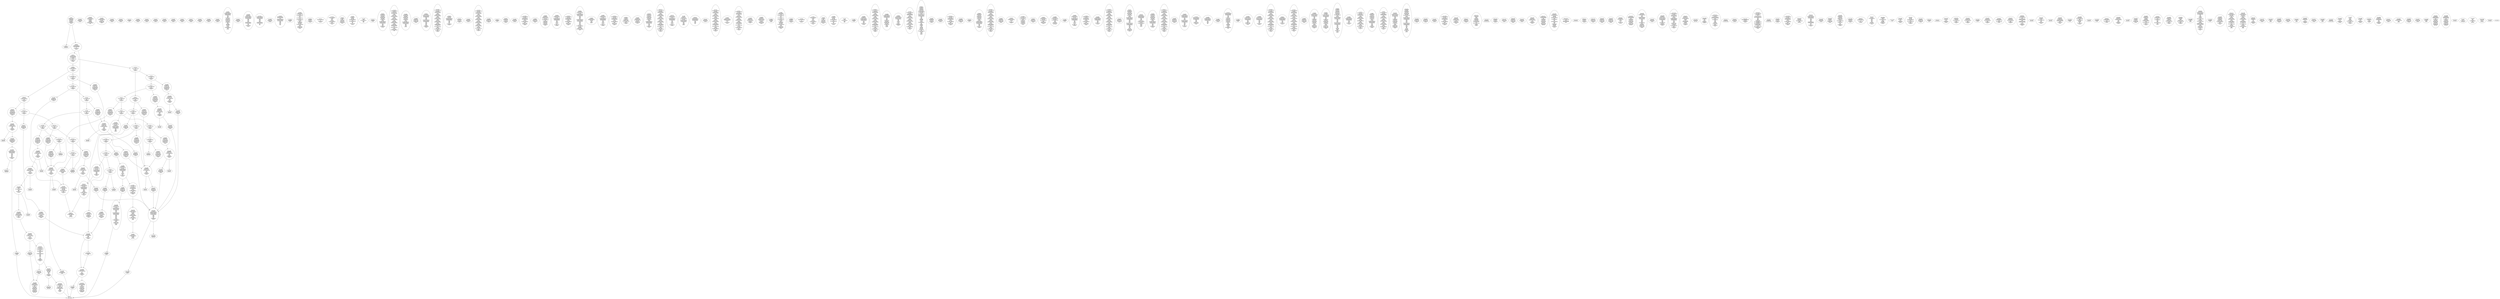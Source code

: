 /* Generated by GvGen v.1.0 (https://www.github.com/stricaud/gvgen) */

digraph G {
compound=true;
   node1 [label="[anywhere]"];
   node2 [label="# 0x0
PUSHX Data
PUSHX Data
MSTORE
CALLVALUE
ISZERO
PUSHX Data
JUMPI
"];
   node3 [label="# 0xc
PUSHX Data
REVERT
"];
   node4 [label="# 0x10
JUMPDEST
PUSHX LogicData
CALLDATASIZE
LT
PUSHX Data
JUMPI
"];
   node5 [label="# 0x1a
PUSHX Data
CALLDATALOAD
PUSHX BitData
SHR
PUSHX LogicData
GT
PUSHX Data
JUMPI
"];
   node6 [label="# 0x2b
PUSHX LogicData
GT
PUSHX Data
JUMPI
"];
   node7 [label="# 0x36
PUSHX LogicData
EQ
PUSHX Data
JUMPI
"];
   node8 [label="# 0x41
PUSHX LogicData
EQ
PUSHX Data
JUMPI
"];
   node9 [label="# 0x4c
PUSHX LogicData
EQ
PUSHX Data
JUMPI
"];
   node10 [label="# 0x57
PUSHX LogicData
EQ
PUSHX Data
JUMPI
"];
   node11 [label="# 0x62
PUSHX LogicData
EQ
PUSHX Data
JUMPI
"];
   node12 [label="# 0x6d
PUSHX LogicData
EQ
PUSHX Data
JUMPI
"];
   node13 [label="# 0x78
PUSHX Data
REVERT
"];
   node14 [label="# 0x7c
JUMPDEST
PUSHX LogicData
EQ
PUSHX Data
JUMPI
"];
   node15 [label="# 0x88
PUSHX LogicData
EQ
PUSHX Data
JUMPI
"];
   node16 [label="# 0x93
PUSHX LogicData
EQ
PUSHX Data
JUMPI
"];
   node17 [label="# 0x9e
PUSHX LogicData
EQ
PUSHX Data
JUMPI
"];
   node18 [label="# 0xa9
PUSHX LogicData
EQ
PUSHX Data
JUMPI
"];
   node19 [label="# 0xb4
PUSHX LogicData
EQ
PUSHX Data
JUMPI
"];
   node20 [label="# 0xbf
PUSHX Data
REVERT
"];
   node21 [label="# 0xc3
JUMPDEST
PUSHX LogicData
GT
PUSHX Data
JUMPI
"];
   node22 [label="# 0xcf
PUSHX LogicData
EQ
PUSHX Data
JUMPI
"];
   node23 [label="# 0xda
PUSHX LogicData
EQ
PUSHX Data
JUMPI
"];
   node24 [label="# 0xe5
PUSHX LogicData
EQ
PUSHX Data
JUMPI
"];
   node25 [label="# 0xf0
PUSHX LogicData
EQ
PUSHX Data
JUMPI
"];
   node26 [label="# 0xfb
PUSHX LogicData
EQ
PUSHX Data
JUMPI
"];
   node27 [label="# 0x106
PUSHX LogicData
EQ
PUSHX Data
JUMPI
"];
   node28 [label="# 0x111
PUSHX Data
REVERT
"];
   node29 [label="# 0x115
JUMPDEST
PUSHX LogicData
EQ
PUSHX Data
JUMPI
"];
   node30 [label="# 0x121
PUSHX LogicData
EQ
PUSHX Data
JUMPI
"];
   node31 [label="# 0x12c
PUSHX LogicData
EQ
PUSHX Data
JUMPI
"];
   node32 [label="# 0x137
PUSHX LogicData
EQ
PUSHX Data
JUMPI
"];
   node33 [label="# 0x142
PUSHX LogicData
EQ
PUSHX Data
JUMPI
"];
   node34 [label="# 0x14d
JUMPDEST
PUSHX Data
REVERT
"];
   node35 [label="# 0x152
JUMPDEST
PUSHX Data
PUSHX Data
CALLDATASIZE
PUSHX Data
PUSHX Data
JUMP
"];
   node36 [label="# 0x160
JUMPDEST
PUSHX Data
JUMP
"];
   node37 [label="# 0x165
JUMPDEST
PUSHX MemData
MLOAD
ISZERO
ISZERO
MSTORE
PUSHX ArithData
ADD
"];
   node38 [label="# 0x171
JUMPDEST
PUSHX MemData
MLOAD
SUB
RETURN
"];
   node39 [label="# 0x17a
JUMPDEST
PUSHX Data
PUSHX Data
JUMP
"];
   node40 [label="# 0x182
JUMPDEST
PUSHX MemData
MLOAD
PUSHX Data
PUSHX Data
JUMP
"];
   node41 [label="# 0x18f
JUMPDEST
PUSHX Data
PUSHX Data
CALLDATASIZE
PUSHX Data
PUSHX Data
JUMP
"];
   node42 [label="# 0x19d
JUMPDEST
PUSHX Data
JUMP
"];
   node43 [label="# 0x1a2
JUMPDEST
PUSHX MemData
MLOAD
PUSHX ArithData
PUSHX BitData
PUSHX BitData
SHL
SUB
AND
MSTORE
PUSHX ArithData
ADD
PUSHX Data
JUMP
"];
   node44 [label="# 0x1ba
JUMPDEST
PUSHX Data
PUSHX Data
CALLDATASIZE
PUSHX Data
PUSHX Data
JUMP
"];
   node45 [label="# 0x1c8
JUMPDEST
PUSHX Data
JUMP
"];
   node46 [label="# 0x1cd
JUMPDEST
STOP
"];
   node47 [label="# 0x1cf
JUMPDEST
PUSHX Data
PUSHX StorData
SLOAD
JUMP
"];
   node48 [label="# 0x1d8
JUMPDEST
PUSHX MemData
MLOAD
MSTORE
PUSHX ArithData
ADD
PUSHX Data
JUMP
"];
   node49 [label="# 0x1e6
JUMPDEST
PUSHX Data
PUSHX Data
CALLDATASIZE
PUSHX Data
PUSHX Data
JUMP
"];
   node50 [label="# 0x1f4
JUMPDEST
PUSHX Data
JUMP
"];
   node51 [label="# 0x1f9
JUMPDEST
PUSHX Data
PUSHX Data
JUMP
"];
   node52 [label="# 0x202
JUMPDEST
PUSHX Data
PUSHX Data
CALLDATASIZE
PUSHX Data
PUSHX Data
JUMP
"];
   node53 [label="# 0x210
JUMPDEST
PUSHX Data
JUMP
"];
   node54 [label="# 0x215
JUMPDEST
PUSHX Data
PUSHX Data
CALLDATASIZE
PUSHX Data
PUSHX Data
JUMP
"];
   node55 [label="# 0x223
JUMPDEST
PUSHX Data
JUMP
"];
   node56 [label="# 0x228
JUMPDEST
PUSHX Data
PUSHX Data
CALLDATASIZE
PUSHX Data
PUSHX Data
JUMP
"];
   node57 [label="# 0x236
JUMPDEST
PUSHX Data
JUMP
"];
   node58 [label="# 0x23b
JUMPDEST
PUSHX Data
PUSHX Data
CALLDATASIZE
PUSHX Data
PUSHX Data
JUMP
"];
   node59 [label="# 0x249
JUMPDEST
PUSHX Data
JUMP
"];
   node60 [label="# 0x24e
JUMPDEST
PUSHX Data
PUSHX Data
CALLDATASIZE
PUSHX Data
PUSHX Data
JUMP
"];
   node61 [label="# 0x25c
JUMPDEST
PUSHX Data
JUMP
"];
   node62 [label="# 0x261
JUMPDEST
PUSHX Data
PUSHX Data
JUMP
"];
   node63 [label="# 0x269
JUMPDEST
PUSHX Data
PUSHX Data
CALLDATASIZE
PUSHX Data
PUSHX Data
JUMP
"];
   node64 [label="# 0x277
JUMPDEST
PUSHX Data
JUMP
"];
   node65 [label="# 0x27c
JUMPDEST
PUSHX Data
PUSHX Data
JUMP
"];
   node66 [label="# 0x284
JUMPDEST
PUSHX StorData
SLOAD
PUSHX ArithData
PUSHX BitData
PUSHX BitData
SHL
SUB
AND
PUSHX Data
JUMP
"];
   node67 [label="# 0x295
JUMPDEST
PUSHX Data
PUSHX Data
JUMP
"];
   node68 [label="# 0x29d
JUMPDEST
PUSHX Data
PUSHX Data
CALLDATASIZE
PUSHX Data
PUSHX Data
JUMP
"];
   node69 [label="# 0x2ab
JUMPDEST
PUSHX Data
JUMP
"];
   node70 [label="# 0x2b0
JUMPDEST
PUSHX Data
PUSHX Data
CALLDATASIZE
PUSHX Data
PUSHX Data
JUMP
"];
   node71 [label="# 0x2be
JUMPDEST
PUSHX Data
JUMP
"];
   node72 [label="# 0x2c3
JUMPDEST
PUSHX Data
PUSHX Data
CALLDATASIZE
PUSHX Data
PUSHX Data
JUMP
"];
   node73 [label="# 0x2d1
JUMPDEST
PUSHX Data
JUMP
"];
   node74 [label="# 0x2d6
JUMPDEST
PUSHX StorData
SLOAD
PUSHX Data
PUSHX ArithData
PUSHX BitData
PUSHX BitData
SHL
SUB
AND
JUMP
"];
   node75 [label="# 0x2e9
JUMPDEST
PUSHX Data
PUSHX Data
CALLDATASIZE
PUSHX Data
PUSHX Data
JUMP
"];
   node76 [label="# 0x2f7
JUMPDEST
PUSHX ArithData
PUSHX BitData
PUSHX BitData
SHL
SUB
AND
PUSHX Data
MSTORE
PUSHX Data
PUSHX Data
MSTORE
PUSHX Data
SHA3
AND
MSTORE
MSTORE
SHA3
SLOAD
PUSHX BitData
AND
JUMP
"];
   node77 [label="# 0x325
JUMPDEST
PUSHX Data
PUSHX Data
CALLDATASIZE
PUSHX Data
PUSHX Data
JUMP
"];
   node78 [label="# 0x333
JUMPDEST
PUSHX Data
JUMP
"];
   node79 [label="# 0x338
JUMPDEST
PUSHX Data
PUSHX ArithData
PUSHX BitData
PUSHX BitData
SHL
SUB
NOT
AND
PUSHX BitData
PUSHX BitData
SHL
EQ
PUSHX Data
JUMPI
"];
   node80 [label="# 0x354
PUSHX ArithData
PUSHX BitData
PUSHX BitData
SHL
SUB
NOT
AND
PUSHX BitData
PUSHX BitData
SHL
EQ
"];
   node81 [label="# 0x369
JUMPDEST
PUSHX Data
JUMPI
"];
   node82 [label="# 0x36f
PUSHX BitData
PUSHX BitData
SHL
PUSHX ArithData
PUSHX BitData
PUSHX BitData
SHL
SUB
NOT
AND
EQ
"];
   node83 [label="# 0x384
JUMPDEST
JUMP
"];
   node84 [label="# 0x38a
JUMPDEST
PUSHX Data
PUSHX StorData
SLOAD
PUSHX Data
PUSHX Data
JUMP
"];
   node85 [label="# 0x399
JUMPDEST
PUSHX ArithData
ADD
PUSHX ArithData
DIV
MUL
PUSHX ArithData
ADD
PUSHX MemData
MLOAD
ADD
PUSHX Data
MSTORE
MSTORE
PUSHX ArithData
ADD
SLOAD
PUSHX Data
PUSHX Data
JUMP
"];
   node86 [label="# 0x3c5
JUMPDEST
ISZERO
PUSHX Data
JUMPI
"];
   node87 [label="# 0x3cc
PUSHX LogicData
LT
PUSHX Data
JUMPI
"];
   node88 [label="# 0x3d4
PUSHX ArithData
SLOAD
DIV
MUL
MSTORE
PUSHX ArithData
ADD
PUSHX Data
JUMP
"];
   node89 [label="# 0x3e7
JUMPDEST
ADD
PUSHX Data
MSTORE
PUSHX Data
PUSHX Data
SHA3
"];
   node90 [label="# 0x3f5
JUMPDEST
SLOAD
MSTORE
PUSHX ArithData
ADD
PUSHX ArithData
ADD
GT
PUSHX Data
JUMPI
"];
   node91 [label="# 0x409
SUB
PUSHX BitData
AND
ADD
"];
   node92 [label="# 0x412
JUMPDEST
JUMP
"];
   node93 [label="# 0x41c
JUMPDEST
PUSHX Data
MSTORE
PUSHX Data
PUSHX Data
MSTORE
PUSHX Data
SHA3
SLOAD
PUSHX ArithData
PUSHX BitData
PUSHX BitData
SHL
SUB
AND
PUSHX Data
JUMPI
"];
   node94 [label="# 0x439
PUSHX MemData
MLOAD
PUSHX BitData
PUSHX BitData
SHL
MSTORE
PUSHX Data
PUSHX ArithData
ADD
MSTORE
PUSHX Data
PUSHX ArithData
ADD
MSTORE
PUSHX Data
PUSHX ArithData
ADD
MSTORE
PUSHX BitData
PUSHX BitData
SHL
PUSHX ArithData
ADD
MSTORE
PUSHX ArithData
ADD
"];
   node95 [label="# 0x491
JUMPDEST
PUSHX MemData
MLOAD
SUB
REVERT
"];
   node96 [label="# 0x49a
JUMPDEST
PUSHX Data
MSTORE
PUSHX Data
PUSHX Data
MSTORE
PUSHX Data
SHA3
SLOAD
PUSHX ArithData
PUSHX BitData
PUSHX BitData
SHL
SUB
AND
JUMP
"];
   node97 [label="# 0x4b6
JUMPDEST
PUSHX Data
PUSHX Data
PUSHX Data
JUMP
"];
   node98 [label="# 0x4c1
JUMPDEST
PUSHX ArithData
PUSHX BitData
PUSHX BitData
SHL
SUB
AND
PUSHX ArithData
PUSHX BitData
PUSHX BitData
SHL
SUB
AND
EQ
ISZERO
PUSHX Data
JUMPI
"];
   node99 [label="# 0x4de
PUSHX MemData
MLOAD
PUSHX BitData
PUSHX BitData
SHL
MSTORE
PUSHX Data
PUSHX ArithData
ADD
MSTORE
PUSHX Data
PUSHX ArithData
ADD
MSTORE
PUSHX Data
PUSHX ArithData
ADD
MSTORE
PUSHX BitData
PUSHX BitData
SHL
PUSHX ArithData
ADD
MSTORE
PUSHX ArithData
ADD
PUSHX Data
JUMP
"];
   node100 [label="# 0x52f
JUMPDEST
CALLER
PUSHX ArithData
PUSHX BitData
PUSHX BitData
SHL
SUB
AND
EQ
PUSHX Data
JUMPI
"];
   node101 [label="# 0x541
PUSHX Data
CALLER
PUSHX Data
JUMP
"];
   node102 [label="# 0x54b
JUMPDEST
PUSHX Data
JUMPI
"];
   node103 [label="# 0x550
PUSHX MemData
MLOAD
PUSHX BitData
PUSHX BitData
SHL
MSTORE
PUSHX Data
PUSHX ArithData
ADD
MSTORE
PUSHX Data
PUSHX ArithData
ADD
MSTORE
PUSHX Data
PUSHX ArithData
ADD
MSTORE
PUSHX Data
PUSHX ArithData
ADD
MSTORE
PUSHX ArithData
ADD
PUSHX Data
JUMP
"];
   node104 [label="# 0x5bd
JUMPDEST
PUSHX Data
PUSHX Data
JUMP
"];
   node105 [label="# 0x5c7
JUMPDEST
JUMP
"];
   node106 [label="# 0x5cc
JUMPDEST
PUSHX Data
CALLER
PUSHX Data
JUMP
"];
   node107 [label="# 0x5d6
JUMPDEST
PUSHX Data
JUMPI
"];
   node108 [label="# 0x5db
PUSHX MemData
MLOAD
PUSHX BitData
PUSHX BitData
SHL
MSTORE
PUSHX ArithData
ADD
PUSHX Data
PUSHX Data
JUMP
"];
   node109 [label="# 0x5f2
JUMPDEST
PUSHX Data
PUSHX Data
JUMP
"];
   node110 [label="# 0x5fd
JUMPDEST
PUSHX Data
PUSHX MemData
MLOAD
PUSHX ArithData
ADD
PUSHX Data
MSTORE
PUSHX Data
MSTORE
PUSHX Data
JUMP
"];
   node111 [label="# 0x618
JUMPDEST
PUSHX StorData
SLOAD
PUSHX ArithData
PUSHX BitData
PUSHX BitData
SHL
SUB
AND
CALLER
EQ
PUSHX Data
JUMPI
"];
   node112 [label="# 0x62b
PUSHX MemData
MLOAD
PUSHX BitData
PUSHX BitData
SHL
MSTORE
PUSHX ArithData
ADD
PUSHX Data
PUSHX Data
JUMP
"];
   node113 [label="# 0x642
JUMPDEST
PUSHX StorData
SLOAD
PUSHX ArithData
PUSHX BitData
PUSHX BitData
SHL
SUB
NOT
AND
PUSHX ArithData
PUSHX BitData
PUSHX BitData
SHL
SUB
AND
OR
SSTORE
PUSHX MemData
MLOAD
MSTORE
PUSHX Data
PUSHX ArithData
ADD
"];
   node114 [label="# 0x68c
JUMPDEST
PUSHX MemData
MLOAD
SUB
LOGX
JUMP
"];
   node115 [label="# 0x697
JUMPDEST
PUSHX StorData
SLOAD
PUSHX ArithData
PUSHX BitData
PUSHX BitData
SHL
SUB
AND
CALLER
EQ
PUSHX Data
JUMPI
"];
   node116 [label="# 0x6aa
PUSHX MemData
MLOAD
PUSHX BitData
PUSHX BitData
SHL
MSTORE
PUSHX ArithData
ADD
PUSHX Data
PUSHX Data
JUMP
"];
   node117 [label="# 0x6c1
JUMPDEST
MLOAD
PUSHX Data
PUSHX Data
PUSHX ArithData
ADD
PUSHX Data
JUMP
"];
   node118 [label="# 0x6d4
JUMPDEST
PUSHX Data
PUSHX MemData
MLOAD
PUSHX Data
PUSHX Data
JUMP
"];
   node119 [label="# 0x704
JUMPDEST
PUSHX Data
MSTORE
PUSHX Data
PUSHX Data
MSTORE
PUSHX Data
SHA3
SLOAD
PUSHX ArithData
PUSHX BitData
PUSHX BitData
SHL
SUB
AND
PUSHX Data
JUMPI
"];
   node120 [label="# 0x722
PUSHX MemData
MLOAD
PUSHX BitData
PUSHX BitData
SHL
MSTORE
PUSHX Data
PUSHX ArithData
ADD
MSTORE
PUSHX Data
PUSHX ArithData
ADD
MSTORE
PUSHX Data
PUSHX ArithData
ADD
MSTORE
PUSHX BitData
PUSHX BitData
SHL
PUSHX ArithData
ADD
MSTORE
PUSHX ArithData
ADD
PUSHX Data
JUMP
"];
   node121 [label="# 0x77b
JUMPDEST
PUSHX StorData
SLOAD
PUSHX ArithData
PUSHX BitData
PUSHX BitData
SHL
SUB
AND
CALLER
EQ
PUSHX Data
JUMPI
"];
   node122 [label="# 0x78f
CALLER
PUSHX Data
PUSHX StorData
SLOAD
PUSHX ArithData
PUSHX BitData
PUSHX BitData
SHL
SUB
AND
JUMP
"];
   node123 [label="# 0x7a2
JUMPDEST
PUSHX ArithData
PUSHX BitData
PUSHX BitData
SHL
SUB
AND
EQ
"];
   node124 [label="# 0x7ad
JUMPDEST
PUSHX Data
JUMPI
"];
   node125 [label="# 0x7b2
PUSHX MemData
MLOAD
PUSHX BitData
PUSHX BitData
SHL
MSTORE
PUSHX Data
PUSHX ArithData
ADD
MSTORE
PUSHX ArithData
ADD
MSTORE
PUSHX Data
PUSHX ArithData
ADD
MSTORE
PUSHX BitData
PUSHX BitData
SHL
PUSHX ArithData
ADD
MSTORE
PUSHX ArithData
ADD
PUSHX Data
JUMP
"];
   node126 [label="# 0x805
JUMPDEST
PUSHX LogicData
PUSHX StorData
SLOAD
LT
PUSHX Data
JUMPI
"];
   node127 [label="# 0x811
PUSHX MemData
MLOAD
PUSHX BitData
PUSHX BitData
SHL
MSTORE
PUSHX Data
PUSHX ArithData
ADD
MSTORE
PUSHX Data
PUSHX ArithData
ADD
MSTORE
PUSHX BitData
PUSHX BitData
SHL
PUSHX ArithData
ADD
MSTORE
PUSHX ArithData
ADD
PUSHX Data
JUMP
"];
   node128 [label="# 0x84d
JUMPDEST
PUSHX Data
PUSHX StorData
SLOAD
PUSHX Data
JUMP
"];
   node129 [label="# 0x859
JUMPDEST
PUSHX Data
PUSHX StorData
PUSHX Data
SLOAD
PUSHX Data
PUSHX Data
JUMP
"];
   node130 [label="# 0x86c
JUMPDEST
SSTORE
JUMP
"];
   node131 [label="# 0x874
JUMPDEST
PUSHX StorData
SLOAD
PUSHX Data
PUSHX Data
JUMP
"];
   node132 [label="# 0x881
JUMPDEST
PUSHX ArithData
ADD
PUSHX ArithData
DIV
MUL
PUSHX ArithData
ADD
PUSHX MemData
MLOAD
ADD
PUSHX Data
MSTORE
MSTORE
PUSHX ArithData
ADD
SLOAD
PUSHX Data
PUSHX Data
JUMP
"];
   node133 [label="# 0x8ad
JUMPDEST
ISZERO
PUSHX Data
JUMPI
"];
   node134 [label="# 0x8b4
PUSHX LogicData
LT
PUSHX Data
JUMPI
"];
   node135 [label="# 0x8bc
PUSHX ArithData
SLOAD
DIV
MUL
MSTORE
PUSHX ArithData
ADD
PUSHX Data
JUMP
"];
   node136 [label="# 0x8cf
JUMPDEST
ADD
PUSHX Data
MSTORE
PUSHX Data
PUSHX Data
SHA3
"];
   node137 [label="# 0x8dd
JUMPDEST
SLOAD
MSTORE
PUSHX ArithData
ADD
PUSHX ArithData
ADD
GT
PUSHX Data
JUMPI
"];
   node138 [label="# 0x8f1
SUB
PUSHX BitData
AND
ADD
"];
   node139 [label="# 0x8fa
JUMPDEST
JUMP
"];
   node140 [label="# 0x902
JUMPDEST
PUSHX Data
PUSHX ArithData
PUSHX BitData
PUSHX BitData
SHL
SUB
AND
PUSHX Data
JUMPI
"];
   node141 [label="# 0x913
PUSHX MemData
MLOAD
PUSHX BitData
PUSHX BitData
SHL
MSTORE
PUSHX Data
PUSHX ArithData
ADD
MSTORE
PUSHX Data
PUSHX ArithData
ADD
MSTORE
PUSHX Data
PUSHX ArithData
ADD
MSTORE
PUSHX BitData
PUSHX BitData
SHL
PUSHX ArithData
ADD
MSTORE
PUSHX ArithData
ADD
PUSHX Data
JUMP
"];
   node142 [label="# 0x96d
JUMPDEST
PUSHX ArithData
PUSHX BitData
PUSHX BitData
SHL
SUB
AND
PUSHX Data
MSTORE
PUSHX Data
PUSHX Data
MSTORE
PUSHX Data
SHA3
SLOAD
JUMP
"];
   node143 [label="# 0x989
JUMPDEST
PUSHX StorData
SLOAD
PUSHX ArithData
PUSHX BitData
PUSHX BitData
SHL
SUB
AND
CALLER
EQ
PUSHX Data
JUMPI
"];
   node144 [label="# 0x99c
PUSHX MemData
MLOAD
PUSHX BitData
PUSHX BitData
SHL
MSTORE
PUSHX ArithData
ADD
PUSHX Data
PUSHX Data
JUMP
"];
   node145 [label="# 0x9b3
JUMPDEST
PUSHX Data
PUSHX Data
PUSHX Data
JUMP
"];
   node146 [label="# 0x9bd
JUMPDEST
JUMP
"];
   node147 [label="# 0x9bf
JUMPDEST
PUSHX Data
PUSHX StorData
SLOAD
PUSHX Data
PUSHX Data
JUMP
"];
   node148 [label="# 0x9ce
JUMPDEST
PUSHX ArithData
PUSHX BitData
PUSHX BitData
SHL
SUB
AND
CALLER
EQ
ISZERO
PUSHX Data
JUMPI
"];
   node149 [label="# 0x9e0
PUSHX MemData
MLOAD
PUSHX BitData
PUSHX BitData
SHL
MSTORE
PUSHX Data
PUSHX ArithData
ADD
MSTORE
PUSHX Data
PUSHX ArithData
ADD
MSTORE
PUSHX Data
PUSHX ArithData
ADD
MSTORE
PUSHX ArithData
ADD
PUSHX Data
JUMP
"];
   node150 [label="# 0xa27
JUMPDEST
CALLER
PUSHX Data
MSTORE
PUSHX Data
PUSHX ArithData
MSTORE
PUSHX MemData
SHA3
PUSHX ArithData
PUSHX BitData
PUSHX BitData
SHL
SUB
AND
MSTORE
MSTORE
SHA3
SLOAD
PUSHX BitData
NOT
AND
ISZERO
ISZERO
OR
SSTORE
MLOAD
MSTORE
PUSHX Data
ADD
PUSHX MemData
MLOAD
SUB
LOGX
JUMP
"];
   node151 [label="# 0xa93
JUMPDEST
PUSHX Data
CALLER
PUSHX Data
JUMP
"];
   node152 [label="# 0xa9d
JUMPDEST
PUSHX Data
JUMPI
"];
   node153 [label="# 0xaa2
PUSHX MemData
MLOAD
PUSHX BitData
PUSHX BitData
SHL
MSTORE
PUSHX ArithData
ADD
PUSHX Data
PUSHX Data
JUMP
"];
   node154 [label="# 0xab9
JUMPDEST
PUSHX Data
PUSHX Data
JUMP
"];
   node155 [label="# 0xac5
JUMPDEST
JUMP
"];
   node156 [label="# 0xacb
JUMPDEST
PUSHX Data
MSTORE
PUSHX Data
PUSHX Data
MSTORE
PUSHX Data
SHA3
SLOAD
PUSHX Data
PUSHX ArithData
PUSHX BitData
PUSHX BitData
SHL
SUB
AND
PUSHX Data
JUMPI
"];
   node157 [label="# 0xaeb
PUSHX MemData
MLOAD
PUSHX BitData
PUSHX BitData
SHL
MSTORE
PUSHX Data
PUSHX ArithData
ADD
MSTORE
PUSHX Data
PUSHX ArithData
ADD
MSTORE
PUSHX Data
PUSHX ArithData
ADD
MSTORE
PUSHX BitData
PUSHX BitData
SHL
PUSHX ArithData
ADD
MSTORE
PUSHX ArithData
ADD
PUSHX Data
JUMP
"];
   node158 [label="# 0xb4a
JUMPDEST
PUSHX Data
PUSHX Data
PUSHX Data
JUMP
"];
   node159 [label="# 0xb54
JUMPDEST
PUSHX LogicData
MLOAD
GT
PUSHX Data
JUMPI
"];
   node160 [label="# 0xb60
PUSHX MemData
MLOAD
PUSHX ArithData
ADD
PUSHX Data
MSTORE
PUSHX Data
MSTORE
PUSHX Data
JUMP
"];
   node161 [label="# 0xb74
JUMPDEST
PUSHX Data
PUSHX Data
JUMP
"];
   node162 [label="# 0xb7e
JUMPDEST
PUSHX MemData
MLOAD
PUSHX ArithData
ADD
PUSHX Data
PUSHX Data
JUMP
"];
   node163 [label="# 0xb8f
JUMPDEST
PUSHX MemData
MLOAD
PUSHX ArithData
SUB
SUB
MSTORE
PUSHX Data
MSTORE
"];
   node164 [label="# 0xb9f
JUMPDEST
JUMP
"];
   node165 [label="# 0xba6
JUMPDEST
PUSHX StorData
SLOAD
PUSHX ArithData
PUSHX BitData
PUSHX BitData
SHL
SUB
AND
CALLER
EQ
PUSHX Data
JUMPI
"];
   node166 [label="# 0xbb9
PUSHX MemData
MLOAD
PUSHX BitData
PUSHX BitData
SHL
MSTORE
PUSHX ArithData
ADD
PUSHX Data
PUSHX Data
JUMP
"];
   node167 [label="# 0xbd0
JUMPDEST
PUSHX ArithData
PUSHX BitData
PUSHX BitData
SHL
SUB
AND
PUSHX Data
JUMPI
"];
   node168 [label="# 0xbdf
PUSHX MemData
MLOAD
PUSHX BitData
PUSHX BitData
SHL
MSTORE
PUSHX Data
PUSHX ArithData
ADD
MSTORE
PUSHX Data
PUSHX ArithData
ADD
MSTORE
PUSHX Data
PUSHX ArithData
ADD
MSTORE
PUSHX BitData
PUSHX BitData
SHL
PUSHX ArithData
ADD
MSTORE
PUSHX ArithData
ADD
PUSHX Data
JUMP
"];
   node169 [label="# 0xc35
JUMPDEST
PUSHX Data
PUSHX Data
JUMP
"];
   node170 [label="# 0xc3e
JUMPDEST
JUMP
"];
   node171 [label="# 0xc41
JUMPDEST
PUSHX Data
MSTORE
PUSHX Data
PUSHX Data
MSTORE
PUSHX Data
SHA3
SLOAD
PUSHX ArithData
PUSHX BitData
PUSHX BitData
SHL
SUB
NOT
AND
PUSHX ArithData
PUSHX BitData
PUSHX BitData
SHL
SUB
AND
OR
SSTORE
PUSHX Data
PUSHX Data
JUMP
"];
   node172 [label="# 0xc76
JUMPDEST
PUSHX ArithData
PUSHX BitData
PUSHX BitData
SHL
SUB
AND
PUSHX Data
PUSHX MemData
MLOAD
PUSHX MemData
MLOAD
SUB
LOGX
JUMP
"];
   node173 [label="# 0xcaf
JUMPDEST
PUSHX Data
MSTORE
PUSHX Data
PUSHX Data
MSTORE
PUSHX Data
SHA3
SLOAD
PUSHX ArithData
PUSHX BitData
PUSHX BitData
SHL
SUB
AND
PUSHX Data
JUMPI
"];
   node174 [label="# 0xccc
PUSHX MemData
MLOAD
PUSHX BitData
PUSHX BitData
SHL
MSTORE
PUSHX Data
PUSHX ArithData
ADD
MSTORE
PUSHX Data
PUSHX ArithData
ADD
MSTORE
PUSHX Data
PUSHX ArithData
ADD
MSTORE
PUSHX BitData
PUSHX BitData
SHL
PUSHX ArithData
ADD
MSTORE
PUSHX ArithData
ADD
PUSHX Data
JUMP
"];
   node175 [label="# 0xd28
JUMPDEST
PUSHX Data
PUSHX Data
PUSHX Data
JUMP
"];
   node176 [label="# 0xd33
JUMPDEST
PUSHX ArithData
PUSHX BitData
PUSHX BitData
SHL
SUB
AND
PUSHX ArithData
PUSHX BitData
PUSHX BitData
SHL
SUB
AND
EQ
PUSHX Data
JUMPI
"];
   node177 [label="# 0xd50
PUSHX ArithData
PUSHX BitData
PUSHX BitData
SHL
SUB
AND
PUSHX Data
PUSHX Data
JUMP
"];
   node178 [label="# 0xd63
JUMPDEST
PUSHX ArithData
PUSHX BitData
PUSHX BitData
SHL
SUB
AND
EQ
"];
   node179 [label="# 0xd6e
JUMPDEST
PUSHX Data
JUMPI
"];
   node180 [label="# 0xd74
PUSHX ArithData
PUSHX BitData
PUSHX BitData
SHL
SUB
AND
PUSHX Data
MSTORE
PUSHX Data
PUSHX Data
MSTORE
PUSHX Data
SHA3
AND
MSTORE
MSTORE
SHA3
SLOAD
PUSHX BitData
AND
"];
   node181 [label="# 0xd9e
JUMPDEST
JUMP
"];
   node182 [label="# 0xda6
JUMPDEST
PUSHX ArithData
PUSHX BitData
PUSHX BitData
SHL
SUB
AND
PUSHX Data
PUSHX Data
JUMP
"];
   node183 [label="# 0xdb9
JUMPDEST
PUSHX ArithData
PUSHX BitData
PUSHX BitData
SHL
SUB
AND
EQ
PUSHX Data
JUMPI
"];
   node184 [label="# 0xdc8
PUSHX MemData
MLOAD
PUSHX BitData
PUSHX BitData
SHL
MSTORE
PUSHX Data
PUSHX ArithData
ADD
MSTORE
PUSHX Data
PUSHX ArithData
ADD
MSTORE
PUSHX Data
PUSHX ArithData
ADD
MSTORE
PUSHX BitData
PUSHX BitData
SHL
PUSHX ArithData
ADD
MSTORE
PUSHX ArithData
ADD
PUSHX Data
JUMP
"];
   node185 [label="# 0xe21
JUMPDEST
PUSHX ArithData
PUSHX BitData
PUSHX BitData
SHL
SUB
AND
PUSHX Data
JUMPI
"];
   node186 [label="# 0xe30
PUSHX MemData
MLOAD
PUSHX BitData
PUSHX BitData
SHL
MSTORE
PUSHX Data
PUSHX ArithData
ADD
MSTORE
PUSHX ArithData
ADD
MSTORE
PUSHX Data
PUSHX ArithData
ADD
MSTORE
PUSHX BitData
PUSHX BitData
SHL
PUSHX ArithData
ADD
MSTORE
PUSHX ArithData
ADD
PUSHX Data
JUMP
"];
   node187 [label="# 0xe83
JUMPDEST
PUSHX Data
PUSHX Data
PUSHX Data
JUMP
"];
   node188 [label="# 0xe8e
JUMPDEST
PUSHX ArithData
PUSHX BitData
PUSHX BitData
SHL
SUB
AND
PUSHX Data
MSTORE
PUSHX Data
PUSHX Data
MSTORE
PUSHX Data
SHA3
SLOAD
PUSHX Data
PUSHX Data
PUSHX Data
JUMP
"];
   node189 [label="# 0xeb7
JUMPDEST
SSTORE
PUSHX ArithData
PUSHX BitData
PUSHX BitData
SHL
SUB
AND
PUSHX Data
MSTORE
PUSHX Data
PUSHX Data
MSTORE
PUSHX Data
SHA3
SLOAD
PUSHX Data
PUSHX Data
PUSHX Data
JUMP
"];
   node190 [label="# 0xee5
JUMPDEST
SSTORE
PUSHX Data
MSTORE
PUSHX Data
PUSHX Data
MSTORE
PUSHX MemData
SHA3
SLOAD
PUSHX ArithData
PUSHX BitData
PUSHX BitData
SHL
SUB
NOT
AND
PUSHX ArithData
PUSHX BitData
PUSHX BitData
SHL
SUB
AND
OR
SSTORE
MLOAD
AND
PUSHX Data
LOGX
JUMP
"];
   node191 [label="# 0xf46
JUMPDEST
PUSHX ArithData
PUSHX BitData
PUSHX BitData
SHL
SUB
AND
PUSHX Data
JUMPI
"];
   node192 [label="# 0xf55
PUSHX MemData
MLOAD
PUSHX BitData
PUSHX BitData
SHL
MSTORE
PUSHX Data
PUSHX ArithData
ADD
MSTORE
PUSHX ArithData
ADD
MSTORE
PUSHX Data
PUSHX ArithData
ADD
MSTORE
PUSHX ArithData
ADD
PUSHX Data
JUMP
"];
   node193 [label="# 0xf9c
JUMPDEST
PUSHX Data
MSTORE
PUSHX Data
PUSHX Data
MSTORE
PUSHX Data
SHA3
SLOAD
PUSHX ArithData
PUSHX BitData
PUSHX BitData
SHL
SUB
AND
ISZERO
PUSHX Data
JUMPI
"];
   node194 [label="# 0xfba
PUSHX MemData
MLOAD
PUSHX BitData
PUSHX BitData
SHL
MSTORE
PUSHX Data
PUSHX ArithData
ADD
MSTORE
PUSHX Data
PUSHX ArithData
ADD
MSTORE
PUSHX Data
PUSHX ArithData
ADD
MSTORE
PUSHX ArithData
ADD
PUSHX Data
JUMP
"];
   node195 [label="# 0x1001
JUMPDEST
PUSHX ArithData
PUSHX BitData
PUSHX BitData
SHL
SUB
AND
PUSHX Data
MSTORE
PUSHX Data
PUSHX Data
MSTORE
PUSHX Data
SHA3
SLOAD
PUSHX Data
PUSHX Data
PUSHX Data
JUMP
"];
   node196 [label="# 0x102a
JUMPDEST
SSTORE
PUSHX Data
MSTORE
PUSHX Data
PUSHX Data
MSTORE
PUSHX MemData
SHA3
SLOAD
PUSHX ArithData
PUSHX BitData
PUSHX BitData
SHL
SUB
NOT
AND
PUSHX ArithData
PUSHX BitData
PUSHX BitData
SHL
SUB
AND
OR
SSTORE
MLOAD
PUSHX Data
LOGX
JUMP
"];
   node197 [label="# 0x1088
JUMPDEST
PUSHX StorData
SLOAD
PUSHX ArithData
PUSHX BitData
PUSHX BitData
SHL
SUB
AND
PUSHX ArithData
PUSHX BitData
PUSHX BitData
SHL
SUB
NOT
AND
OR
SSTORE
PUSHX MemData
MLOAD
AND
PUSHX Data
PUSHX Data
LOGX
JUMP
"];
   node198 [label="# 0x10da
JUMPDEST
PUSHX Data
PUSHX Data
JUMP
"];
   node199 [label="# 0x10e5
JUMPDEST
PUSHX Data
PUSHX Data
JUMP
"];
   node200 [label="# 0x10f1
JUMPDEST
PUSHX Data
JUMPI
"];
   node201 [label="# 0x10f6
PUSHX MemData
MLOAD
PUSHX BitData
PUSHX BitData
SHL
MSTORE
PUSHX ArithData
ADD
PUSHX Data
PUSHX Data
JUMP
"];
   node202 [label="# 0x110d
JUMPDEST
PUSHX Data
PUSHX StorData
SLOAD
PUSHX Data
PUSHX Data
JUMP
"];
   node203 [label="# 0x111c
JUMPDEST
PUSHX Data
PUSHX Data
JUMPI
"];
   node204 [label="# 0x1124
PUSHX Data
MLOAD
ADD
MSTORE
PUSHX Data
MSTORE
PUSHX BitData
PUSHX BitData
SHL
PUSHX ArithData
ADD
MSTORE
JUMP
"];
   node205 [label="# 0x1140
JUMPDEST
PUSHX Data
"];
   node206 [label="# 0x1144
JUMPDEST
ISZERO
PUSHX Data
JUMPI
"];
   node207 [label="# 0x114b
PUSHX Data
PUSHX Data
JUMP
"];
   node208 [label="# 0x1154
JUMPDEST
PUSHX Data
PUSHX Data
PUSHX Data
JUMP
"];
   node209 [label="# 0x1163
JUMPDEST
PUSHX Data
JUMP
"];
   node210 [label="# 0x116a
JUMPDEST
PUSHX Data
PUSHX LogicData
GT
ISZERO
PUSHX Data
JUMPI
"];
   node211 [label="# 0x117e
PUSHX BitData
PUSHX BitData
SHL
PUSHX Data
MSTORE
PUSHX Data
PUSHX Data
MSTORE
PUSHX Data
PUSHX Data
REVERT
"];
   node212 [label="# 0x1193
JUMPDEST
PUSHX MemData
MLOAD
MSTORE
PUSHX ArithData
ADD
PUSHX BitData
NOT
AND
PUSHX ArithData
ADD
ADD
PUSHX Data
MSTORE
ISZERO
PUSHX Data
JUMPI
"];
   node213 [label="# 0x11b1
PUSHX ArithData
ADD
CALLDATASIZE
CALLDATACOPY
ADD
"];
   node214 [label="# 0x11bd
JUMPDEST
"];
   node215 [label="# 0x11c1
JUMPDEST
ISZERO
PUSHX Data
JUMPI
"];
   node216 [label="# 0x11c8
PUSHX Data
PUSHX Data
PUSHX Data
JUMP
"];
   node217 [label="# 0x11d2
JUMPDEST
PUSHX Data
PUSHX Data
PUSHX Data
JUMP
"];
   node218 [label="# 0x11df
JUMPDEST
PUSHX Data
PUSHX Data
PUSHX Data
JUMP
"];
   node219 [label="# 0x11ea
JUMPDEST
PUSHX BitData
SHL
MLOAD
LT
PUSHX Data
JUMPI
"];
   node220 [label="# 0x11f8
PUSHX BitData
PUSHX BitData
SHL
PUSHX Data
MSTORE
PUSHX Data
PUSHX Data
MSTORE
PUSHX Data
PUSHX Data
REVERT
"];
   node221 [label="# 0x120d
JUMPDEST
PUSHX ArithData
ADD
ADD
PUSHX ArithData
PUSHX BitData
PUSHX BitData
SHL
SUB
NOT
AND
PUSHX BitData
BYTE
MSTORE8
PUSHX Data
PUSHX Data
PUSHX Data
JUMP
"];
   node222 [label="# 0x122f
JUMPDEST
PUSHX Data
JUMP
"];
   node223 [label="# 0x1236
JUMPDEST
PUSHX Data
PUSHX ArithData
PUSHX BitData
PUSHX BitData
SHL
SUB
AND
EXTCODESIZE
ISZERO
PUSHX Data
JUMPI
"];
   node224 [label="# 0x1249
PUSHX MemData
MLOAD
PUSHX BitData
PUSHX BitData
SHL
MSTORE
PUSHX ArithData
PUSHX BitData
PUSHX BitData
SHL
SUB
AND
PUSHX Data
PUSHX Data
CALLER
PUSHX ArithData
ADD
PUSHX Data
JUMP
"];
   node225 [label="# 0x127a
JUMPDEST
PUSHX Data
PUSHX MemData
MLOAD
SUB
PUSHX Data
EXTCODESIZE
ISZERO
ISZERO
PUSHX Data
JUMPI
"];
   node226 [label="# 0x1290
PUSHX Data
REVERT
"];
   node227 [label="# 0x1294
JUMPDEST
GAS
CALL
ISZERO
PUSHX Data
JUMPI
"];
   node228 [label="# 0x12a2
PUSHX MemData
MLOAD
PUSHX ArithData
RETURNDATASIZE
ADD
PUSHX BitData
NOT
AND
ADD
MSTORE
PUSHX Data
ADD
PUSHX Data
JUMP
"];
   node229 [label="# 0x12c1
JUMPDEST
PUSHX Data
"];
   node230 [label="# 0x12c4
JUMPDEST
PUSHX Data
JUMPI
"];
   node231 [label="# 0x12c9
RETURNDATASIZE
ISZERO
PUSHX Data
JUMPI
"];
   node232 [label="# 0x12d1
PUSHX MemData
MLOAD
PUSHX BitData
NOT
PUSHX ArithData
RETURNDATASIZE
ADD
AND
ADD
PUSHX Data
MSTORE
RETURNDATASIZE
MSTORE
RETURNDATASIZE
PUSHX Data
PUSHX ArithData
ADD
RETURNDATACOPY
PUSHX Data
JUMP
"];
   node233 [label="# 0x12f2
JUMPDEST
PUSHX Data
"];
   node234 [label="# 0x12f7
JUMPDEST
MLOAD
PUSHX Data
JUMPI
"];
   node235 [label="# 0x12ff
PUSHX MemData
MLOAD
PUSHX BitData
PUSHX BitData
SHL
MSTORE
PUSHX ArithData
ADD
PUSHX Data
PUSHX Data
JUMP
"];
   node236 [label="# 0x1316
JUMPDEST
MLOAD
PUSHX ArithData
ADD
REVERT
"];
   node237 [label="# 0x131e
JUMPDEST
PUSHX ArithData
PUSHX BitData
PUSHX BitData
SHL
SUB
NOT
AND
PUSHX BitData
PUSHX BitData
SHL
EQ
PUSHX Data
JUMP
"];
   node238 [label="# 0x1338
JUMPDEST
PUSHX Data
JUMP
"];
   node239 [label="# 0x1343
JUMPDEST
SLOAD
PUSHX Data
PUSHX Data
JUMP
"];
   node240 [label="# 0x134f
JUMPDEST
PUSHX Data
MSTORE
PUSHX Data
PUSHX Data
SHA3
PUSHX ArithData
ADD
PUSHX Data
DIV
ADD
PUSHX Data
JUMPI
"];
   node241 [label="# 0x1369
PUSHX Data
SSTORE
PUSHX Data
JUMP
"];
   node242 [label="# 0x1371
JUMPDEST
PUSHX LogicData
LT
PUSHX Data
JUMPI
"];
   node243 [label="# 0x137a
MLOAD
PUSHX BitData
NOT
AND
ADD
OR
SSTORE
PUSHX Data
JUMP
"];
   node244 [label="# 0x138a
JUMPDEST
ADD
PUSHX ArithData
ADD
SSTORE
ISZERO
PUSHX Data
JUMPI
"];
   node245 [label="# 0x1399
ADD
"];
   node246 [label="# 0x139c
JUMPDEST
GT
ISZERO
PUSHX Data
JUMPI
"];
   node247 [label="# 0x13a5
MLOAD
SSTORE
PUSHX ArithData
ADD
PUSHX ArithData
ADD
PUSHX Data
JUMP
"];
   node248 [label="# 0x13b7
JUMPDEST
PUSHX Data
PUSHX Data
JUMP
"];
   node249 [label="# 0x13c3
JUMPDEST
JUMP
"];
   node250 [label="# 0x13c7
JUMPDEST
"];
   node251 [label="# 0x13c8
JUMPDEST
GT
ISZERO
PUSHX Data
JUMPI
"];
   node252 [label="# 0x13d1
PUSHX Data
SSTORE
PUSHX ArithData
ADD
PUSHX Data
JUMP
"];
   node253 [label="# 0x13dc
JUMPDEST
PUSHX Data
PUSHX LogicData
GT
ISZERO
PUSHX Data
JUMPI
"];
   node254 [label="# 0x13f0
PUSHX Data
PUSHX Data
JUMP
"];
   node255 [label="# 0x13f7
JUMPDEST
PUSHX MemData
MLOAD
PUSHX ArithData
ADD
PUSHX BitData
NOT
AND
PUSHX ArithData
ADD
AND
ADD
GT
LT
OR
ISZERO
PUSHX Data
JUMPI
"];
   node256 [label="# 0x1418
PUSHX Data
PUSHX Data
JUMP
"];
   node257 [label="# 0x141f
JUMPDEST
PUSHX Data
MSTORE
MSTORE
ADD
GT
ISZERO
PUSHX Data
JUMPI
"];
   node258 [label="# 0x1434
PUSHX Data
REVERT
"];
   node259 [label="# 0x1438
JUMPDEST
PUSHX ArithData
ADD
CALLDATACOPY
PUSHX Data
PUSHX ArithData
ADD
ADD
MSTORE
JUMP
"];
   node260 [label="# 0x1452
JUMPDEST
CALLDATALOAD
PUSHX ArithData
PUSHX BitData
PUSHX BitData
SHL
SUB
AND
EQ
PUSHX Data
JUMPI
"];
   node261 [label="# 0x1465
PUSHX Data
REVERT
"];
   node262 [label="# 0x1469
JUMPDEST
JUMP
"];
   node263 [label="# 0x146e
JUMPDEST
PUSHX Data
PUSHX LogicData
SUB
SLT
ISZERO
PUSHX Data
JUMPI
"];
   node264 [label="# 0x147c
REVERT
"];
   node265 [label="# 0x147f
JUMPDEST
PUSHX Data
PUSHX Data
JUMP
"];
   node266 [label="# 0x1488
JUMPDEST
PUSHX Data
PUSHX LogicData
SUB
SLT
ISZERO
PUSHX Data
JUMPI
"];
   node267 [label="# 0x1497
REVERT
"];
   node268 [label="# 0x149a
JUMPDEST
PUSHX Data
PUSHX Data
JUMP
"];
   node269 [label="# 0x14a3
JUMPDEST
PUSHX Data
PUSHX ArithData
ADD
PUSHX Data
JUMP
"];
   node270 [label="# 0x14b1
JUMPDEST
JUMP
"];
   node271 [label="# 0x14ba
JUMPDEST
PUSHX Data
PUSHX Data
PUSHX LogicData
SUB
SLT
ISZERO
PUSHX Data
JUMPI
"];
   node272 [label="# 0x14cb
REVERT
"];
   node273 [label="# 0x14ce
JUMPDEST
PUSHX Data
PUSHX Data
JUMP
"];
   node274 [label="# 0x14d7
JUMPDEST
PUSHX Data
PUSHX ArithData
ADD
PUSHX Data
JUMP
"];
   node275 [label="# 0x14e5
JUMPDEST
PUSHX ArithData
ADD
CALLDATALOAD
JUMP
"];
   node276 [label="# 0x14f5
JUMPDEST
PUSHX Data
PUSHX Data
PUSHX LogicData
SUB
SLT
ISZERO
PUSHX Data
JUMPI
"];
   node277 [label="# 0x1507
REVERT
"];
   node278 [label="# 0x150a
JUMPDEST
PUSHX Data
PUSHX Data
JUMP
"];
   node279 [label="# 0x1513
JUMPDEST
PUSHX Data
PUSHX ArithData
ADD
PUSHX Data
JUMP
"];
   node280 [label="# 0x1521
JUMPDEST
PUSHX ArithData
ADD
CALLDATALOAD
PUSHX ArithData
ADD
CALLDATALOAD
PUSHX LogicData
GT
ISZERO
PUSHX Data
JUMPI
"];
   node281 [label="# 0x1540
REVERT
"];
   node282 [label="# 0x1543
JUMPDEST
ADD
PUSHX ArithData
ADD
SGT
PUSHX Data
JUMPI
"];
   node283 [label="# 0x1550
REVERT
"];
   node284 [label="# 0x1553
JUMPDEST
PUSHX Data
CALLDATALOAD
PUSHX ArithData
ADD
PUSHX Data
JUMP
"];
   node285 [label="# 0x1562
JUMPDEST
JUMP
"];
   node286 [label="# 0x156e
JUMPDEST
PUSHX Data
PUSHX LogicData
SUB
SLT
ISZERO
PUSHX Data
JUMPI
"];
   node287 [label="# 0x157d
REVERT
"];
   node288 [label="# 0x1580
JUMPDEST
PUSHX Data
PUSHX Data
JUMP
"];
   node289 [label="# 0x1589
JUMPDEST
PUSHX ArithData
ADD
CALLDATALOAD
ISZERO
ISZERO
EQ
PUSHX Data
JUMPI
"];
   node290 [label="# 0x159a
REVERT
"];
   node291 [label="# 0x159d
JUMPDEST
JUMP
"];
   node292 [label="# 0x15a8
JUMPDEST
PUSHX Data
PUSHX LogicData
SUB
SLT
ISZERO
PUSHX Data
JUMPI
"];
   node293 [label="# 0x15b7
REVERT
"];
   node294 [label="# 0x15ba
JUMPDEST
PUSHX Data
PUSHX Data
JUMP
"];
   node295 [label="# 0x15c3
JUMPDEST
PUSHX ArithData
ADD
CALLDATALOAD
JUMP
"];
   node296 [label="# 0x15d1
JUMPDEST
PUSHX Data
PUSHX LogicData
SUB
SLT
ISZERO
PUSHX Data
JUMPI
"];
   node297 [label="# 0x15df
REVERT
"];
   node298 [label="# 0x15e2
JUMPDEST
CALLDATALOAD
PUSHX Data
PUSHX Data
JUMP
"];
   node299 [label="# 0x15ed
JUMPDEST
PUSHX Data
PUSHX LogicData
SUB
SLT
ISZERO
PUSHX Data
JUMPI
"];
   node300 [label="# 0x15fb
REVERT
"];
   node301 [label="# 0x15fe
JUMPDEST
MLOAD
PUSHX Data
PUSHX Data
JUMP
"];
   node302 [label="# 0x1609
JUMPDEST
PUSHX Data
PUSHX LogicData
SUB
SLT
ISZERO
PUSHX Data
JUMPI
"];
   node303 [label="# 0x1617
REVERT
"];
   node304 [label="# 0x161a
JUMPDEST
CALLDATALOAD
PUSHX LogicData
GT
ISZERO
PUSHX Data
JUMPI
"];
   node305 [label="# 0x162d
REVERT
"];
   node306 [label="# 0x1630
JUMPDEST
ADD
PUSHX ArithData
ADD
SGT
PUSHX Data
JUMPI
"];
   node307 [label="# 0x163d
REVERT
"];
   node308 [label="# 0x1640
JUMPDEST
PUSHX Data
CALLDATALOAD
PUSHX ArithData
ADD
PUSHX Data
JUMP
"];
   node309 [label="# 0x164f
JUMPDEST
PUSHX Data
PUSHX LogicData
SUB
SLT
ISZERO
PUSHX Data
JUMPI
"];
   node310 [label="# 0x165d
REVERT
"];
   node311 [label="# 0x1660
JUMPDEST
CALLDATALOAD
JUMP
"];
   node312 [label="# 0x1667
JUMPDEST
PUSHX Data
MLOAD
MSTORE
PUSHX Data
PUSHX ArithData
ADD
PUSHX ArithData
ADD
PUSHX Data
JUMP
"];
   node313 [label="# 0x167f
JUMPDEST
PUSHX ArithData
ADD
PUSHX BitData
NOT
AND
ADD
PUSHX ArithData
ADD
JUMP
"];
   node314 [label="# 0x1693
JUMPDEST
PUSHX Data
MLOAD
PUSHX Data
PUSHX ArithData
ADD
PUSHX Data
JUMP
"];
   node315 [label="# 0x16a5
JUMPDEST
MLOAD
ADD
PUSHX Data
PUSHX ArithData
ADD
PUSHX Data
JUMP
"];
   node316 [label="# 0x16b9
JUMPDEST
ADD
JUMP
"];
   node317 [label="# 0x16c2
JUMPDEST
PUSHX ArithData
PUSHX BitData
PUSHX BitData
SHL
SUB
AND
MSTORE
AND
PUSHX ArithData
ADD
MSTORE
PUSHX ArithData
ADD
MSTORE
PUSHX ArithData
PUSHX ArithData
ADD
MSTORE
PUSHX Data
PUSHX Data
ADD
PUSHX Data
JUMP
"];
   node318 [label="# 0x16f5
JUMPDEST
JUMP
"];
   node319 [label="# 0x16ff
JUMPDEST
PUSHX Data
MSTORE
PUSHX Data
PUSHX Data
PUSHX ArithData
ADD
PUSHX Data
JUMP
"];
   node320 [label="# 0x1712
JUMPDEST
PUSHX ArithData
MSTORE
PUSHX Data
ADD
MSTORE
PUSHX Data
PUSHX ArithData
ADD
MSTORE
PUSHX BitData
PUSHX BitData
SHL
PUSHX ArithData
ADD
MSTORE
PUSHX ArithData
ADD
JUMP
"];
   node321 [label="# 0x1764
JUMPDEST
PUSHX ArithData
MSTORE
ADD
MSTORE
PUSHX Data
PUSHX ArithData
ADD
MSTORE
PUSHX ArithData
ADD
JUMP
"];
   node322 [label="# 0x1799
JUMPDEST
PUSHX ArithData
MSTORE
PUSHX Data
ADD
MSTORE
PUSHX Data
PUSHX ArithData
ADD
MSTORE
PUSHX BitData
PUSHX BitData
SHL
PUSHX ArithData
ADD
MSTORE
PUSHX ArithData
ADD
JUMP
"];
   node323 [label="# 0x17ea
JUMPDEST
PUSHX Data
NOT
GT
ISZERO
PUSHX Data
JUMPI
"];
   node324 [label="# 0x17f6
PUSHX Data
PUSHX Data
JUMP
"];
   node325 [label="# 0x17fd
JUMPDEST
ADD
JUMP
"];
   node326 [label="# 0x1802
JUMPDEST
PUSHX Data
PUSHX Data
JUMPI
"];
   node327 [label="# 0x180a
PUSHX Data
PUSHX Data
JUMP
"];
   node328 [label="# 0x1811
JUMPDEST
DIV
JUMP
"];
   node329 [label="# 0x1816
JUMPDEST
PUSHX Data
LT
ISZERO
PUSHX Data
JUMPI
"];
   node330 [label="# 0x1821
PUSHX Data
PUSHX Data
JUMP
"];
   node331 [label="# 0x1828
JUMPDEST
SUB
JUMP
"];
   node332 [label="# 0x182d
JUMPDEST
PUSHX Data
"];
   node333 [label="# 0x1830
JUMPDEST
LT
ISZERO
PUSHX Data
JUMPI
"];
   node334 [label="# 0x1839
ADD
MLOAD
ADD
MSTORE
PUSHX ArithData
ADD
PUSHX Data
JUMP
"];
   node335 [label="# 0x1848
JUMPDEST
GT
ISZERO
PUSHX Data
JUMPI
"];
   node336 [label="# 0x1851
PUSHX Data
ADD
MSTORE
JUMP
"];
   node337 [label="# 0x1859
JUMPDEST
PUSHX BitData
SHR
AND
PUSHX Data
JUMPI
"];
   node338 [label="# 0x1867
PUSHX BitData
AND
"];
   node339 [label="# 0x186d
JUMPDEST
PUSHX LogicData
LT
EQ
ISZERO
PUSHX Data
JUMPI
"];
   node340 [label="# 0x1879
PUSHX BitData
PUSHX BitData
SHL
PUSHX Data
MSTORE
PUSHX Data
PUSHX Data
MSTORE
PUSHX Data
PUSHX Data
REVERT
"];
   node341 [label="# 0x188e
JUMPDEST
JUMP
"];
   node342 [label="# 0x1894
JUMPDEST
PUSHX Data
PUSHX BitData
NOT
EQ
ISZERO
PUSHX Data
JUMPI
"];
   node343 [label="# 0x18a1
PUSHX Data
PUSHX Data
JUMP
"];
   node344 [label="# 0x18a8
JUMPDEST
PUSHX ArithData
ADD
JUMP
"];
   node345 [label="# 0x18af
JUMPDEST
PUSHX Data
PUSHX Data
JUMPI
"];
   node346 [label="# 0x18b7
PUSHX Data
PUSHX Data
JUMP
"];
   node347 [label="# 0x18be
JUMPDEST
MOD
JUMP
"];
   node348 [label="# 0x18c3
JUMPDEST
PUSHX BitData
PUSHX BitData
SHL
PUSHX Data
MSTORE
PUSHX Data
PUSHX Data
MSTORE
PUSHX Data
PUSHX Data
REVERT
"];
   node349 [label="# 0x18d9
JUMPDEST
PUSHX BitData
PUSHX BitData
SHL
PUSHX Data
MSTORE
PUSHX Data
PUSHX Data
MSTORE
PUSHX Data
PUSHX Data
REVERT
"];
   node350 [label="# 0x18ef
JUMPDEST
PUSHX BitData
PUSHX BitData
SHL
PUSHX Data
MSTORE
PUSHX Data
PUSHX Data
MSTORE
PUSHX Data
PUSHX Data
REVERT
"];
   node351 [label="# 0x1905
JUMPDEST
PUSHX ArithData
PUSHX BitData
PUSHX BitData
SHL
SUB
NOT
AND
EQ
PUSHX Data
JUMPI
"];
   node352 [label="# 0x1917
PUSHX Data
REVERT
"];
   node353 [label="# 0x191b
INVALID
"];
   node354 [label="# 0x191c
LOGX
PUSHX Data
INVALID
"];
   node355 [label="# 0x1924
SLT
SHA3
PUSHX BitData
SHL
INVALID
"];
   node356 [label="# 0x1938
CODECOPY
LOGX
INVALID
"];
   node357 [label="# 0x193b
INVALID
"];
   node358 [label="# 0x193c
"];
node2->node4;
node2->node3;
node4->node34;
node4->node5;
node5->node21;
node5->node6;
node6->node14;
node6->node7;
node7->node68;
node7->node8;
node8->node70;
node8->node9;
node9->node72;
node9->node10;
node10->node74;
node10->node11;
node11->node75;
node11->node12;
node12->node77;
node12->node13;
node14->node60;
node14->node15;
node15->node62;
node15->node16;
node16->node63;
node16->node17;
node17->node65;
node17->node18;
node18->node66;
node18->node19;
node19->node67;
node19->node20;
node21->node29;
node21->node22;
node22->node49;
node22->node23;
node23->node51;
node23->node24;
node24->node52;
node24->node25;
node25->node54;
node25->node26;
node26->node56;
node26->node27;
node27->node58;
node27->node28;
node29->node35;
node29->node30;
node30->node39;
node30->node31;
node31->node41;
node31->node32;
node32->node44;
node32->node33;
node33->node47;
node33->node34;
node35->node296;
node39->node84;
node41->node309;
node43->node38;
node44->node292;
node47->node48;
node48->node38;
node49->node271;
node51->node48;
node52->node271;
node54->node263;
node56->node302;
node58->node309;
node60->node263;
node62->node131;
node63->node263;
node65->node143;
node66->node43;
node67->node147;
node68->node286;
node70->node276;
node72->node309;
node74->node43;
node75->node266;
node77->node263;
node84->node337;
node131->node337;
node143->node145;
node143->node144;
node144->node321;
node145->node197;
node146->node1;
node147->node337;
node170->node1;
node197->node146;
node253->node255;
node253->node254;
node254->node350;
node255->node257;
node255->node256;
node256->node350;
node257->node259;
node257->node258;
node259->node1;
node260->node262;
node260->node261;
node262->node1;
node263->node265;
node263->node264;
node265->node260;
node266->node268;
node266->node267;
node268->node260;
node271->node273;
node271->node272;
node273->node260;
node276->node278;
node276->node277;
node278->node260;
node286->node288;
node286->node287;
node288->node260;
node292->node294;
node292->node293;
node294->node260;
node296->node298;
node296->node297;
node298->node351;
node302->node304;
node302->node303;
node304->node306;
node304->node305;
node306->node308;
node306->node307;
node308->node253;
node309->node311;
node309->node310;
node311->node1;
node321->node95;
node337->node339;
node337->node338;
node338->node339;
node339->node341;
node339->node340;
node341->node1;
node351->node170;
node351->node352;
}
